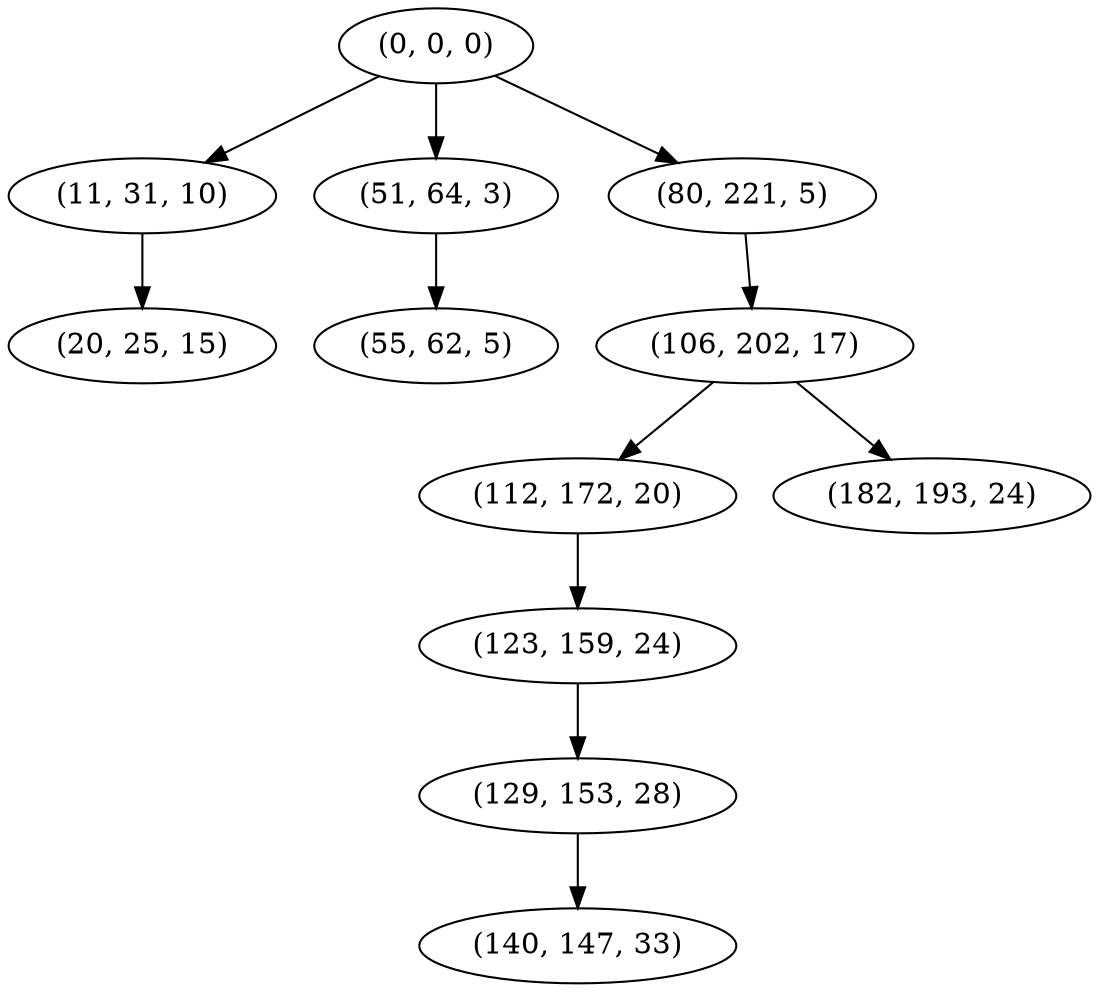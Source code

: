 digraph tree {
    "(0, 0, 0)";
    "(11, 31, 10)";
    "(20, 25, 15)";
    "(51, 64, 3)";
    "(55, 62, 5)";
    "(80, 221, 5)";
    "(106, 202, 17)";
    "(112, 172, 20)";
    "(123, 159, 24)";
    "(129, 153, 28)";
    "(140, 147, 33)";
    "(182, 193, 24)";
    "(0, 0, 0)" -> "(11, 31, 10)";
    "(0, 0, 0)" -> "(51, 64, 3)";
    "(0, 0, 0)" -> "(80, 221, 5)";
    "(11, 31, 10)" -> "(20, 25, 15)";
    "(51, 64, 3)" -> "(55, 62, 5)";
    "(80, 221, 5)" -> "(106, 202, 17)";
    "(106, 202, 17)" -> "(112, 172, 20)";
    "(106, 202, 17)" -> "(182, 193, 24)";
    "(112, 172, 20)" -> "(123, 159, 24)";
    "(123, 159, 24)" -> "(129, 153, 28)";
    "(129, 153, 28)" -> "(140, 147, 33)";
}
